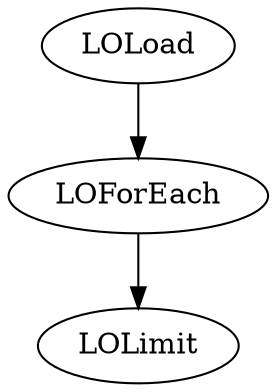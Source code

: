 digraph graph1 {
    LOLoad -> LOForEach;
    LOForEach [hasflat="true"];
    LOForEach -> LOLimit;
    LOLimit [limit="100"];
}
